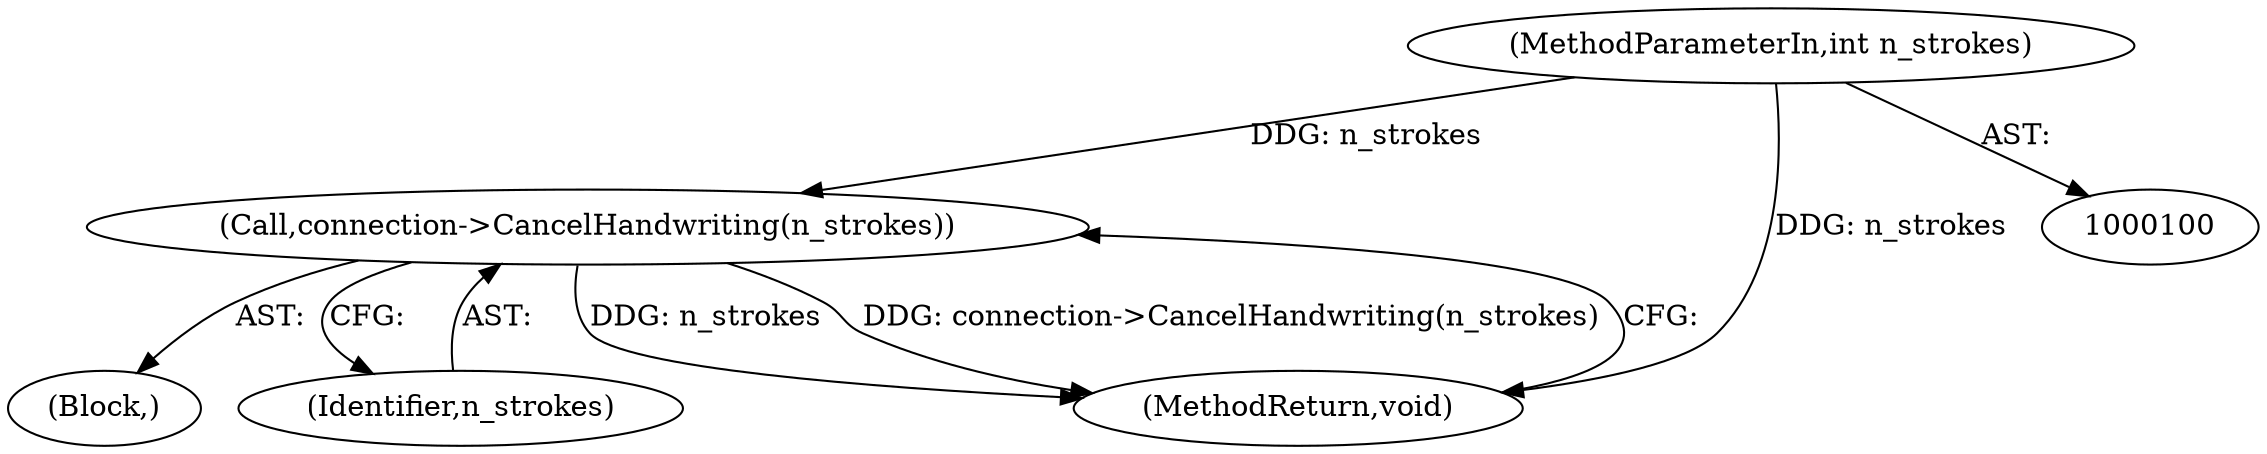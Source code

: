 digraph "1_Chrome_dc7b094a338c6c521f918f478e993f0f74bbea0d_44@API" {
"1000106" [label="(Call,connection->CancelHandwriting(n_strokes))"];
"1000102" [label="(MethodParameterIn,int n_strokes)"];
"1000103" [label="(Block,)"];
"1000107" [label="(Identifier,n_strokes)"];
"1000108" [label="(MethodReturn,void)"];
"1000102" [label="(MethodParameterIn,int n_strokes)"];
"1000106" [label="(Call,connection->CancelHandwriting(n_strokes))"];
"1000106" -> "1000103"  [label="AST: "];
"1000106" -> "1000107"  [label="CFG: "];
"1000107" -> "1000106"  [label="AST: "];
"1000108" -> "1000106"  [label="CFG: "];
"1000106" -> "1000108"  [label="DDG: n_strokes"];
"1000106" -> "1000108"  [label="DDG: connection->CancelHandwriting(n_strokes)"];
"1000102" -> "1000106"  [label="DDG: n_strokes"];
"1000102" -> "1000100"  [label="AST: "];
"1000102" -> "1000108"  [label="DDG: n_strokes"];
}
